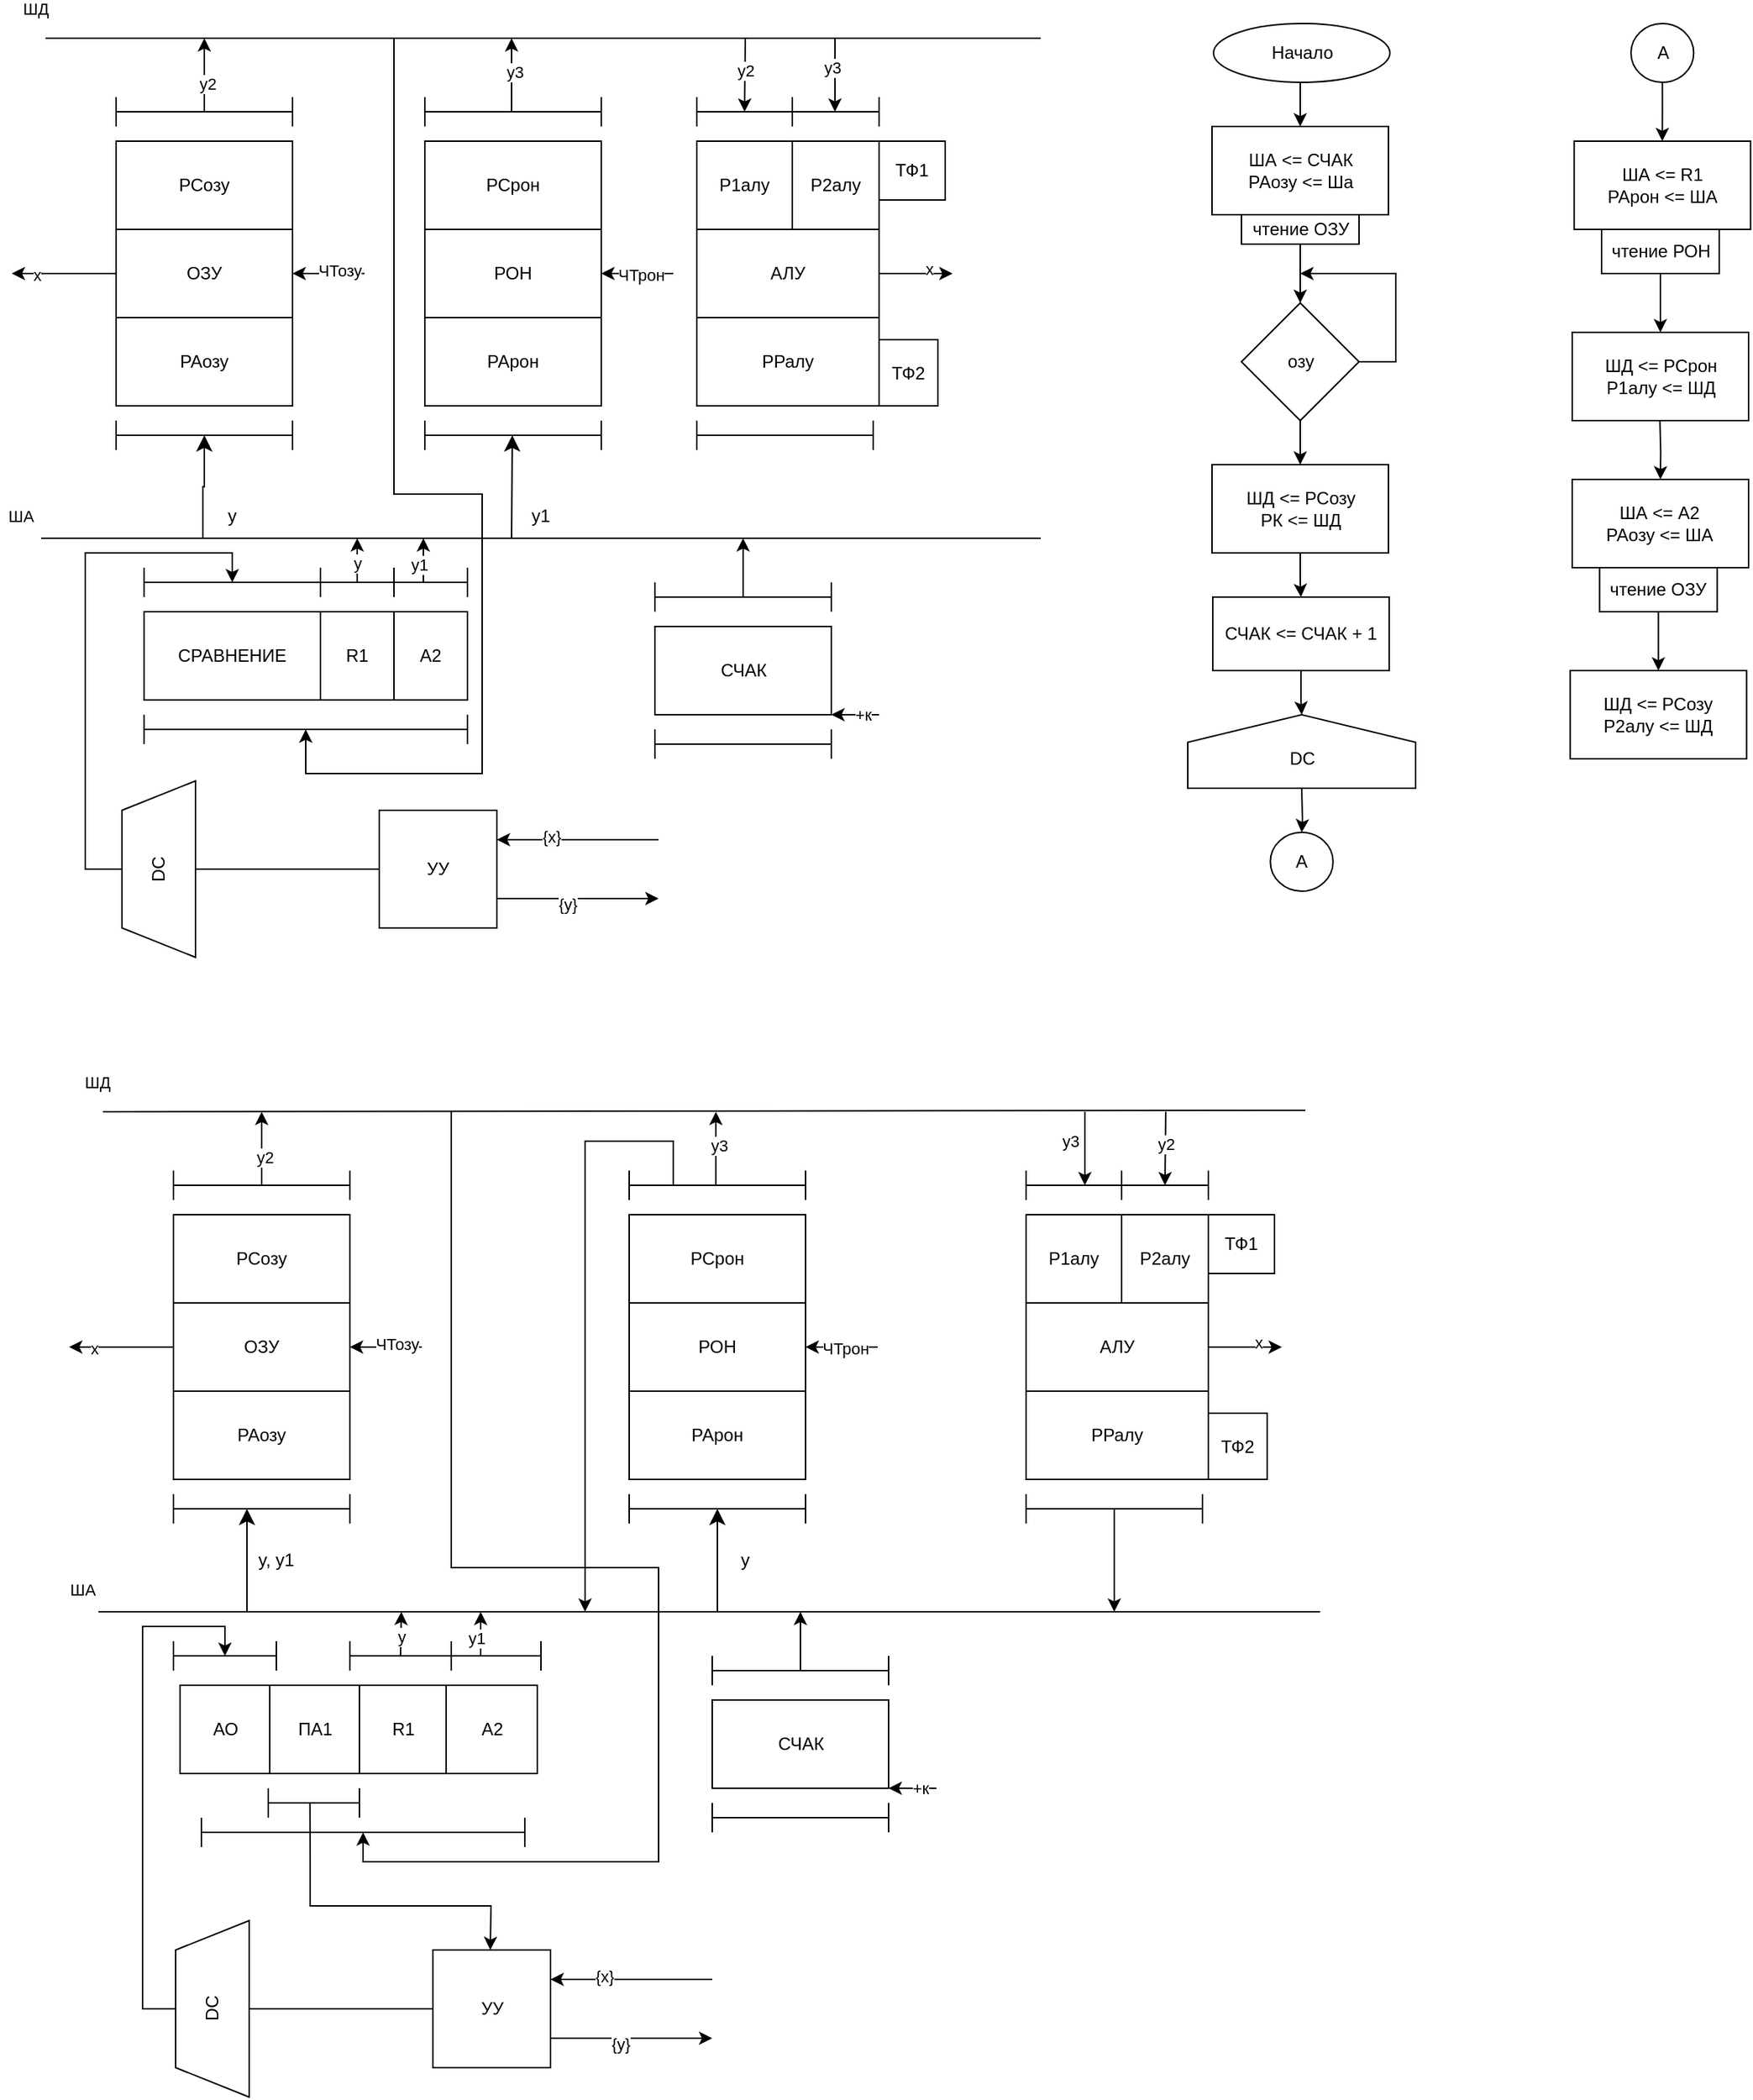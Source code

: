 <mxfile version="28.2.0">
  <diagram name="Page-1" id="4vjaePxt8hJmB_1m73Hc">
    <mxGraphModel dx="2900" dy="1972" grid="1" gridSize="10" guides="1" tooltips="1" connect="1" arrows="1" fold="1" page="1" pageScale="1" pageWidth="850" pageHeight="1100" math="0" shadow="0">
      <root>
        <mxCell id="0" />
        <mxCell id="1" parent="0" />
        <mxCell id="87p6amoQ7XiuBhZTHv8e-1" value="СРАВНЕНИЕ" style="rounded=0;whiteSpace=wrap;html=1;" parent="1" vertex="1">
          <mxGeometry x="50" y="270" width="120" height="60" as="geometry" />
        </mxCell>
        <mxCell id="87p6amoQ7XiuBhZTHv8e-2" value="R1" style="rounded=0;whiteSpace=wrap;html=1;" parent="1" vertex="1">
          <mxGeometry x="170" y="270" width="50" height="60" as="geometry" />
        </mxCell>
        <mxCell id="87p6amoQ7XiuBhZTHv8e-3" value="А2" style="rounded=0;whiteSpace=wrap;html=1;" parent="1" vertex="1">
          <mxGeometry x="220" y="270" width="50" height="60" as="geometry" />
        </mxCell>
        <mxCell id="87p6amoQ7XiuBhZTHv8e-5" value="DC" style="shape=trapezoid;perimeter=trapezoidPerimeter;whiteSpace=wrap;html=1;fixedSize=1;rotation=-90;" parent="1" vertex="1">
          <mxGeometry y="420" width="120" height="50" as="geometry" />
        </mxCell>
        <mxCell id="87p6amoQ7XiuBhZTHv8e-6" value="УУ" style="whiteSpace=wrap;html=1;aspect=fixed;" parent="1" vertex="1">
          <mxGeometry x="210" y="405" width="80" height="80" as="geometry" />
        </mxCell>
        <mxCell id="87p6amoQ7XiuBhZTHv8e-7" value="РСозу" style="rounded=0;whiteSpace=wrap;html=1;" parent="1" vertex="1">
          <mxGeometry x="31" y="-50" width="120" height="60" as="geometry" />
        </mxCell>
        <mxCell id="87p6amoQ7XiuBhZTHv8e-8" value="ОЗУ" style="rounded=0;whiteSpace=wrap;html=1;" parent="1" vertex="1">
          <mxGeometry x="31" y="10" width="120" height="60" as="geometry" />
        </mxCell>
        <mxCell id="87p6amoQ7XiuBhZTHv8e-9" value="РАозу" style="rounded=0;whiteSpace=wrap;html=1;" parent="1" vertex="1">
          <mxGeometry x="31" y="70" width="120" height="60" as="geometry" />
        </mxCell>
        <mxCell id="87p6amoQ7XiuBhZTHv8e-10" value="РСрон" style="rounded=0;whiteSpace=wrap;html=1;" parent="1" vertex="1">
          <mxGeometry x="241" y="-50" width="120" height="60" as="geometry" />
        </mxCell>
        <mxCell id="87p6amoQ7XiuBhZTHv8e-11" value="РОН" style="rounded=0;whiteSpace=wrap;html=1;" parent="1" vertex="1">
          <mxGeometry x="241" y="10" width="120" height="60" as="geometry" />
        </mxCell>
        <mxCell id="87p6amoQ7XiuBhZTHv8e-12" value="РАрон" style="rounded=0;whiteSpace=wrap;html=1;" parent="1" vertex="1">
          <mxGeometry x="241" y="70" width="120" height="60" as="geometry" />
        </mxCell>
        <mxCell id="87p6amoQ7XiuBhZTHv8e-13" value="Р1алу" style="rounded=0;whiteSpace=wrap;html=1;" parent="1" vertex="1">
          <mxGeometry x="426" y="-50" width="65" height="60" as="geometry" />
        </mxCell>
        <mxCell id="87p6amoQ7XiuBhZTHv8e-14" value="АЛУ" style="rounded=0;whiteSpace=wrap;html=1;" parent="1" vertex="1">
          <mxGeometry x="426" y="10" width="124" height="60" as="geometry" />
        </mxCell>
        <mxCell id="87p6amoQ7XiuBhZTHv8e-15" value="РРалу" style="rounded=0;whiteSpace=wrap;html=1;" parent="1" vertex="1">
          <mxGeometry x="426" y="70" width="124" height="60" as="geometry" />
        </mxCell>
        <mxCell id="87p6amoQ7XiuBhZTHv8e-16" value="" style="endArrow=none;html=1;rounded=0;" parent="1" edge="1">
          <mxGeometry width="50" height="50" relative="1" as="geometry">
            <mxPoint x="-20" y="220" as="sourcePoint" />
            <mxPoint x="660" y="220" as="targetPoint" />
          </mxGeometry>
        </mxCell>
        <mxCell id="VAsp2LrHcUiWLGwf6JHy-3" value="ША" style="edgeLabel;html=1;align=center;verticalAlign=middle;resizable=0;points=[];" parent="87p6amoQ7XiuBhZTHv8e-16" vertex="1" connectable="0">
          <mxGeometry x="-0.96" relative="1" as="geometry">
            <mxPoint x="-28" y="-15" as="offset" />
          </mxGeometry>
        </mxCell>
        <mxCell id="87p6amoQ7XiuBhZTHv8e-17" value="" style="endArrow=none;html=1;rounded=0;" parent="1" edge="1">
          <mxGeometry width="50" height="50" relative="1" as="geometry">
            <mxPoint x="-17" y="-120" as="sourcePoint" />
            <mxPoint x="660" y="-120" as="targetPoint" />
          </mxGeometry>
        </mxCell>
        <mxCell id="VAsp2LrHcUiWLGwf6JHy-2" value="ШД" style="edgeLabel;html=1;align=center;verticalAlign=middle;resizable=0;points=[];" parent="87p6amoQ7XiuBhZTHv8e-17" vertex="1" connectable="0">
          <mxGeometry x="-0.964" y="3" relative="1" as="geometry">
            <mxPoint x="-19" y="-17" as="offset" />
          </mxGeometry>
        </mxCell>
        <mxCell id="87p6amoQ7XiuBhZTHv8e-18" value="Р2алу" style="rounded=0;whiteSpace=wrap;html=1;" parent="1" vertex="1">
          <mxGeometry x="491" y="-50" width="59" height="60" as="geometry" />
        </mxCell>
        <mxCell id="87p6amoQ7XiuBhZTHv8e-19" value="СЧАК" style="rounded=0;whiteSpace=wrap;html=1;" parent="1" vertex="1">
          <mxGeometry x="397.5" y="280" width="120" height="60" as="geometry" />
        </mxCell>
        <mxCell id="87p6amoQ7XiuBhZTHv8e-20" value="ТФ1" style="rounded=0;whiteSpace=wrap;html=1;" parent="1" vertex="1">
          <mxGeometry x="550" y="-50" width="45" height="40" as="geometry" />
        </mxCell>
        <mxCell id="87p6amoQ7XiuBhZTHv8e-21" value="ТФ2" style="rounded=0;whiteSpace=wrap;html=1;direction=south;" parent="1" vertex="1">
          <mxGeometry x="550" y="85" width="40" height="45" as="geometry" />
        </mxCell>
        <mxCell id="87p6amoQ7XiuBhZTHv8e-24" value="" style="shape=crossbar;whiteSpace=wrap;html=1;rounded=1;" parent="1" vertex="1">
          <mxGeometry x="31" y="140" width="120" height="20" as="geometry" />
        </mxCell>
        <mxCell id="87p6amoQ7XiuBhZTHv8e-25" value="" style="shape=crossbar;whiteSpace=wrap;html=1;rounded=1;" parent="1" vertex="1">
          <mxGeometry x="241" y="140" width="120" height="20" as="geometry" />
        </mxCell>
        <mxCell id="87p6amoQ7XiuBhZTHv8e-27" value="" style="shape=crossbar;whiteSpace=wrap;html=1;rounded=1;" parent="1" vertex="1">
          <mxGeometry x="426" y="140" width="120" height="20" as="geometry" />
        </mxCell>
        <mxCell id="87p6amoQ7XiuBhZTHv8e-28" value="" style="shape=crossbar;whiteSpace=wrap;html=1;rounded=1;" parent="1" vertex="1">
          <mxGeometry x="397.5" y="350" width="120" height="20" as="geometry" />
        </mxCell>
        <mxCell id="87p6amoQ7XiuBhZTHv8e-29" value="" style="shape=crossbar;whiteSpace=wrap;html=1;rounded=1;" parent="1" vertex="1">
          <mxGeometry x="50" y="340" width="220" height="20" as="geometry" />
        </mxCell>
        <mxCell id="hYeJq-xYVNIXQvJbZImF-2" value="" style="edgeStyle=elbowEdgeStyle;elbow=vertical;endArrow=classic;html=1;curved=0;rounded=0;endSize=8;startSize=8;entryX=0.5;entryY=0.5;entryDx=0;entryDy=0;entryPerimeter=0;" parent="1" target="87p6amoQ7XiuBhZTHv8e-24" edge="1">
          <mxGeometry width="50" height="50" relative="1" as="geometry">
            <mxPoint x="90" y="220" as="sourcePoint" />
            <mxPoint x="90" y="190" as="targetPoint" />
          </mxGeometry>
        </mxCell>
        <mxCell id="hYeJq-xYVNIXQvJbZImF-4" value="" style="edgeStyle=elbowEdgeStyle;elbow=horizontal;endArrow=classic;html=1;curved=0;rounded=0;endSize=8;startSize=8;entryX=0.5;entryY=0.5;entryDx=0;entryDy=0;entryPerimeter=0;" parent="1" target="87p6amoQ7XiuBhZTHv8e-25" edge="1">
          <mxGeometry width="50" height="50" relative="1" as="geometry">
            <mxPoint x="300" y="220" as="sourcePoint" />
            <mxPoint x="330" y="180" as="targetPoint" />
          </mxGeometry>
        </mxCell>
        <mxCell id="hYeJq-xYVNIXQvJbZImF-6" value="" style="shape=crossbar;whiteSpace=wrap;html=1;rounded=1;" parent="1" vertex="1">
          <mxGeometry x="50" y="240" width="120" height="20" as="geometry" />
        </mxCell>
        <mxCell id="hYeJq-xYVNIXQvJbZImF-7" value="" style="shape=crossbar;whiteSpace=wrap;html=1;rounded=1;" parent="1" vertex="1">
          <mxGeometry x="170" y="240" width="50" height="20" as="geometry" />
        </mxCell>
        <mxCell id="hYeJq-xYVNIXQvJbZImF-12" value="" style="shape=crossbar;whiteSpace=wrap;html=1;rounded=1;" parent="1" vertex="1">
          <mxGeometry x="220" y="240" width="50" height="20" as="geometry" />
        </mxCell>
        <mxCell id="VAsp2LrHcUiWLGwf6JHy-7" style="edgeStyle=orthogonalEdgeStyle;rounded=0;orthogonalLoop=1;jettySize=auto;html=1;exitX=0.5;exitY=0.5;exitDx=0;exitDy=0;exitPerimeter=0;" parent="1" source="hYeJq-xYVNIXQvJbZImF-13" edge="1">
          <mxGeometry relative="1" as="geometry">
            <mxPoint x="457.5" y="220" as="targetPoint" />
          </mxGeometry>
        </mxCell>
        <mxCell id="hYeJq-xYVNIXQvJbZImF-13" value="" style="shape=crossbar;whiteSpace=wrap;html=1;rounded=1;" parent="1" vertex="1">
          <mxGeometry x="397.5" y="250" width="120" height="20" as="geometry" />
        </mxCell>
        <mxCell id="hYeJq-xYVNIXQvJbZImF-14" value="" style="shape=crossbar;whiteSpace=wrap;html=1;rounded=1;" parent="1" vertex="1">
          <mxGeometry x="31" y="-80" width="120" height="20" as="geometry" />
        </mxCell>
        <mxCell id="hYeJq-xYVNIXQvJbZImF-15" value="" style="shape=crossbar;whiteSpace=wrap;html=1;rounded=1;" parent="1" vertex="1">
          <mxGeometry x="241" y="-80" width="120" height="20" as="geometry" />
        </mxCell>
        <mxCell id="hYeJq-xYVNIXQvJbZImF-16" value="" style="shape=crossbar;whiteSpace=wrap;html=1;rounded=1;" parent="1" vertex="1">
          <mxGeometry x="426" y="-80" width="65" height="20" as="geometry" />
        </mxCell>
        <mxCell id="hYeJq-xYVNIXQvJbZImF-17" value="" style="shape=crossbar;whiteSpace=wrap;html=1;rounded=1;" parent="1" vertex="1">
          <mxGeometry x="491" y="-80" width="59" height="20" as="geometry" />
        </mxCell>
        <mxCell id="VAsp2LrHcUiWLGwf6JHy-5" style="edgeStyle=orthogonalEdgeStyle;rounded=0;orthogonalLoop=1;jettySize=auto;html=1;entryX=0.5;entryY=0.5;entryDx=0;entryDy=0;entryPerimeter=0;exitX=0.5;exitY=0;exitDx=0;exitDy=0;" parent="1" source="87p6amoQ7XiuBhZTHv8e-5" target="hYeJq-xYVNIXQvJbZImF-6" edge="1">
          <mxGeometry relative="1" as="geometry">
            <Array as="points">
              <mxPoint x="10" y="445" />
              <mxPoint x="10" y="230" />
              <mxPoint x="110" y="230" />
            </Array>
          </mxGeometry>
        </mxCell>
        <mxCell id="VAsp2LrHcUiWLGwf6JHy-8" value="" style="endArrow=classic;html=1;rounded=0;entryX=1;entryY=1;entryDx=0;entryDy=0;" parent="1" target="87p6amoQ7XiuBhZTHv8e-19" edge="1">
          <mxGeometry width="50" height="50" relative="1" as="geometry">
            <mxPoint x="550" y="340" as="sourcePoint" />
            <mxPoint x="590" y="320" as="targetPoint" />
          </mxGeometry>
        </mxCell>
        <mxCell id="VAsp2LrHcUiWLGwf6JHy-29" value="+к" style="edgeLabel;html=1;align=center;verticalAlign=middle;resizable=0;points=[];" parent="VAsp2LrHcUiWLGwf6JHy-8" vertex="1" connectable="0">
          <mxGeometry x="-0.235" relative="1" as="geometry">
            <mxPoint x="1" as="offset" />
          </mxGeometry>
        </mxCell>
        <mxCell id="VAsp2LrHcUiWLGwf6JHy-9" value="" style="endArrow=classic;html=1;rounded=0;" parent="1" edge="1">
          <mxGeometry width="50" height="50" relative="1" as="geometry">
            <mxPoint x="240" y="250" as="sourcePoint" />
            <mxPoint x="240" y="220" as="targetPoint" />
          </mxGeometry>
        </mxCell>
        <mxCell id="VAsp2LrHcUiWLGwf6JHy-15" value="y1" style="edgeLabel;html=1;align=center;verticalAlign=middle;resizable=0;points=[];" parent="VAsp2LrHcUiWLGwf6JHy-9" vertex="1" connectable="0">
          <mxGeometry x="-0.181" y="3" relative="1" as="geometry">
            <mxPoint as="offset" />
          </mxGeometry>
        </mxCell>
        <mxCell id="VAsp2LrHcUiWLGwf6JHy-10" value="" style="endArrow=classic;html=1;rounded=0;exitX=0.5;exitY=0.5;exitDx=0;exitDy=0;exitPerimeter=0;" parent="1" source="hYeJq-xYVNIXQvJbZImF-7" edge="1">
          <mxGeometry width="50" height="50" relative="1" as="geometry">
            <mxPoint x="320" y="330" as="sourcePoint" />
            <mxPoint x="195" y="220" as="targetPoint" />
          </mxGeometry>
        </mxCell>
        <mxCell id="VAsp2LrHcUiWLGwf6JHy-14" value="y" style="edgeLabel;html=1;align=center;verticalAlign=middle;resizable=0;points=[];" parent="VAsp2LrHcUiWLGwf6JHy-10" vertex="1" connectable="0">
          <mxGeometry x="-0.114" relative="1" as="geometry">
            <mxPoint as="offset" />
          </mxGeometry>
        </mxCell>
        <mxCell id="VAsp2LrHcUiWLGwf6JHy-11" value="" style="endArrow=classic;html=1;rounded=0;entryX=1;entryY=0.25;entryDx=0;entryDy=0;" parent="1" target="87p6amoQ7XiuBhZTHv8e-6" edge="1">
          <mxGeometry width="50" height="50" relative="1" as="geometry">
            <mxPoint x="400" y="425" as="sourcePoint" />
            <mxPoint x="370" y="430" as="targetPoint" />
          </mxGeometry>
        </mxCell>
        <mxCell id="VAsp2LrHcUiWLGwf6JHy-22" value="{x}" style="edgeLabel;html=1;align=center;verticalAlign=middle;resizable=0;points=[];" parent="VAsp2LrHcUiWLGwf6JHy-11" vertex="1" connectable="0">
          <mxGeometry x="0.34" y="-2" relative="1" as="geometry">
            <mxPoint as="offset" />
          </mxGeometry>
        </mxCell>
        <mxCell id="VAsp2LrHcUiWLGwf6JHy-12" value="" style="endArrow=classic;html=1;rounded=0;exitX=1;exitY=0.75;exitDx=0;exitDy=0;" parent="1" source="87p6amoQ7XiuBhZTHv8e-6" edge="1">
          <mxGeometry width="50" height="50" relative="1" as="geometry">
            <mxPoint x="320" y="485" as="sourcePoint" />
            <mxPoint x="400" y="465" as="targetPoint" />
          </mxGeometry>
        </mxCell>
        <mxCell id="VAsp2LrHcUiWLGwf6JHy-23" value="{y}" style="edgeLabel;html=1;align=center;verticalAlign=middle;resizable=0;points=[];" parent="VAsp2LrHcUiWLGwf6JHy-12" vertex="1" connectable="0">
          <mxGeometry x="-0.14" y="-4" relative="1" as="geometry">
            <mxPoint as="offset" />
          </mxGeometry>
        </mxCell>
        <mxCell id="VAsp2LrHcUiWLGwf6JHy-13" value="" style="endArrow=none;html=1;rounded=0;exitX=0.5;exitY=1;exitDx=0;exitDy=0;entryX=0;entryY=0.5;entryDx=0;entryDy=0;" parent="1" source="87p6amoQ7XiuBhZTHv8e-5" target="87p6amoQ7XiuBhZTHv8e-6" edge="1">
          <mxGeometry width="50" height="50" relative="1" as="geometry">
            <mxPoint x="230" y="260" as="sourcePoint" />
            <mxPoint x="280" y="210" as="targetPoint" />
          </mxGeometry>
        </mxCell>
        <mxCell id="VAsp2LrHcUiWLGwf6JHy-18" value="y1" style="text;html=1;align=center;verticalAlign=middle;whiteSpace=wrap;rounded=0;" parent="1" vertex="1">
          <mxGeometry x="290" y="190" width="60" height="30" as="geometry" />
        </mxCell>
        <mxCell id="VAsp2LrHcUiWLGwf6JHy-19" value="y" style="text;html=1;align=center;verticalAlign=middle;whiteSpace=wrap;rounded=0;" parent="1" vertex="1">
          <mxGeometry x="80" y="190" width="60" height="30" as="geometry" />
        </mxCell>
        <mxCell id="VAsp2LrHcUiWLGwf6JHy-24" value="" style="endArrow=classic;html=1;rounded=0;entryX=0.5;entryY=0.5;entryDx=0;entryDy=0;entryPerimeter=0;" parent="1" target="87p6amoQ7XiuBhZTHv8e-29" edge="1">
          <mxGeometry width="50" height="50" relative="1" as="geometry">
            <mxPoint x="220" y="-120" as="sourcePoint" />
            <mxPoint x="270" y="-150" as="targetPoint" />
            <Array as="points">
              <mxPoint x="220" y="190" />
              <mxPoint x="280" y="190" />
              <mxPoint x="280" y="380" />
              <mxPoint x="160" y="380" />
            </Array>
          </mxGeometry>
        </mxCell>
        <mxCell id="VAsp2LrHcUiWLGwf6JHy-25" value="" style="endArrow=classic;html=1;rounded=0;entryX=1;entryY=0.5;entryDx=0;entryDy=0;" parent="1" target="87p6amoQ7XiuBhZTHv8e-8" edge="1">
          <mxGeometry width="50" height="50" relative="1" as="geometry">
            <mxPoint x="200" y="40" as="sourcePoint" />
            <mxPoint x="230" y="40" as="targetPoint" />
          </mxGeometry>
        </mxCell>
        <mxCell id="VAsp2LrHcUiWLGwf6JHy-26" value="ЧТозу" style="edgeLabel;html=1;align=center;verticalAlign=middle;resizable=0;points=[];" parent="VAsp2LrHcUiWLGwf6JHy-25" vertex="1" connectable="0">
          <mxGeometry x="-0.29" y="-2" relative="1" as="geometry">
            <mxPoint as="offset" />
          </mxGeometry>
        </mxCell>
        <mxCell id="VAsp2LrHcUiWLGwf6JHy-27" value="" style="endArrow=classic;html=1;rounded=0;entryX=1;entryY=0.5;entryDx=0;entryDy=0;" parent="1" edge="1">
          <mxGeometry width="50" height="50" relative="1" as="geometry">
            <mxPoint x="410" y="40" as="sourcePoint" />
            <mxPoint x="361" y="40" as="targetPoint" />
          </mxGeometry>
        </mxCell>
        <mxCell id="VAsp2LrHcUiWLGwf6JHy-28" value="ЧТрон" style="edgeLabel;html=1;align=center;verticalAlign=middle;resizable=0;points=[];" parent="VAsp2LrHcUiWLGwf6JHy-27" vertex="1" connectable="0">
          <mxGeometry x="-0.074" y="1" relative="1" as="geometry">
            <mxPoint as="offset" />
          </mxGeometry>
        </mxCell>
        <mxCell id="VAsp2LrHcUiWLGwf6JHy-30" value="" style="endArrow=classic;html=1;rounded=0;exitX=0.5;exitY=0.5;exitDx=0;exitDy=0;exitPerimeter=0;" parent="1" source="hYeJq-xYVNIXQvJbZImF-14" edge="1">
          <mxGeometry width="50" height="50" relative="1" as="geometry">
            <mxPoint x="220" y="40" as="sourcePoint" />
            <mxPoint x="91" y="-120" as="targetPoint" />
          </mxGeometry>
        </mxCell>
        <mxCell id="VAsp2LrHcUiWLGwf6JHy-31" value="y2" style="edgeLabel;html=1;align=center;verticalAlign=middle;resizable=0;points=[];" parent="VAsp2LrHcUiWLGwf6JHy-30" vertex="1" connectable="0">
          <mxGeometry x="-0.237" y="-2" relative="1" as="geometry">
            <mxPoint as="offset" />
          </mxGeometry>
        </mxCell>
        <mxCell id="VAsp2LrHcUiWLGwf6JHy-32" value="" style="endArrow=classic;html=1;rounded=0;" parent="1" edge="1">
          <mxGeometry width="50" height="50" relative="1" as="geometry">
            <mxPoint x="300" y="-70" as="sourcePoint" />
            <mxPoint x="300" y="-120" as="targetPoint" />
          </mxGeometry>
        </mxCell>
        <mxCell id="VAsp2LrHcUiWLGwf6JHy-33" value="y3" style="edgeLabel;html=1;align=center;verticalAlign=middle;resizable=0;points=[];" parent="VAsp2LrHcUiWLGwf6JHy-32" vertex="1" connectable="0">
          <mxGeometry x="0.077" y="-2" relative="1" as="geometry">
            <mxPoint as="offset" />
          </mxGeometry>
        </mxCell>
        <mxCell id="VAsp2LrHcUiWLGwf6JHy-34" value="" style="endArrow=classic;html=1;rounded=0;entryX=0.5;entryY=0.5;entryDx=0;entryDy=0;entryPerimeter=0;" parent="1" target="hYeJq-xYVNIXQvJbZImF-16" edge="1">
          <mxGeometry width="50" height="50" relative="1" as="geometry">
            <mxPoint x="459" y="-120" as="sourcePoint" />
            <mxPoint x="440" y="-10" as="targetPoint" />
          </mxGeometry>
        </mxCell>
        <mxCell id="VAsp2LrHcUiWLGwf6JHy-36" value="y2" style="edgeLabel;html=1;align=center;verticalAlign=middle;resizable=0;points=[];" parent="VAsp2LrHcUiWLGwf6JHy-34" vertex="1" connectable="0">
          <mxGeometry x="-0.177" relative="1" as="geometry">
            <mxPoint y="1" as="offset" />
          </mxGeometry>
        </mxCell>
        <mxCell id="VAsp2LrHcUiWLGwf6JHy-37" value="" style="endArrow=classic;html=1;rounded=0;" parent="1" edge="1">
          <mxGeometry width="50" height="50" relative="1" as="geometry">
            <mxPoint x="520" y="-120" as="sourcePoint" />
            <mxPoint x="520" y="-70" as="targetPoint" />
          </mxGeometry>
        </mxCell>
        <mxCell id="VAsp2LrHcUiWLGwf6JHy-38" value="y3" style="edgeLabel;html=1;align=center;verticalAlign=middle;resizable=0;points=[];" parent="VAsp2LrHcUiWLGwf6JHy-37" vertex="1" connectable="0">
          <mxGeometry x="-0.554" y="-3" relative="1" as="geometry">
            <mxPoint x="1" y="9" as="offset" />
          </mxGeometry>
        </mxCell>
        <mxCell id="VAsp2LrHcUiWLGwf6JHy-39" value="" style="endArrow=classic;html=1;rounded=0;exitX=0;exitY=0.5;exitDx=0;exitDy=0;" parent="1" source="87p6amoQ7XiuBhZTHv8e-8" edge="1">
          <mxGeometry width="50" height="50" relative="1" as="geometry">
            <mxPoint x="-80" y="60" as="sourcePoint" />
            <mxPoint x="-40" y="40" as="targetPoint" />
          </mxGeometry>
        </mxCell>
        <mxCell id="VAsp2LrHcUiWLGwf6JHy-40" value="x" style="edgeLabel;html=1;align=center;verticalAlign=middle;resizable=0;points=[];" parent="VAsp2LrHcUiWLGwf6JHy-39" vertex="1" connectable="0">
          <mxGeometry x="0.533" y="1" relative="1" as="geometry">
            <mxPoint as="offset" />
          </mxGeometry>
        </mxCell>
        <mxCell id="VAsp2LrHcUiWLGwf6JHy-46" value="ША &amp;lt;= СЧАК&lt;div&gt;РАозу &amp;lt;= Ша&lt;/div&gt;" style="rounded=0;whiteSpace=wrap;html=1;" parent="1" vertex="1">
          <mxGeometry x="776.5" y="-60" width="120" height="60" as="geometry" />
        </mxCell>
        <mxCell id="VAsp2LrHcUiWLGwf6JHy-55" style="edgeStyle=orthogonalEdgeStyle;rounded=0;orthogonalLoop=1;jettySize=auto;html=1;entryX=0.5;entryY=0;entryDx=0;entryDy=0;" parent="1" source="VAsp2LrHcUiWLGwf6JHy-47" target="VAsp2LrHcUiWLGwf6JHy-54" edge="1">
          <mxGeometry relative="1" as="geometry" />
        </mxCell>
        <mxCell id="VAsp2LrHcUiWLGwf6JHy-47" value="чтение ОЗУ" style="rounded=0;whiteSpace=wrap;html=1;" parent="1" vertex="1">
          <mxGeometry x="796.5" width="80" height="20" as="geometry" />
        </mxCell>
        <mxCell id="VAsp2LrHcUiWLGwf6JHy-50" value="" style="endArrow=classic;html=1;rounded=0;" parent="1" edge="1">
          <mxGeometry width="50" height="50" relative="1" as="geometry">
            <mxPoint x="550" y="40" as="sourcePoint" />
            <mxPoint x="600" y="40" as="targetPoint" />
          </mxGeometry>
        </mxCell>
        <mxCell id="VAsp2LrHcUiWLGwf6JHy-51" value="x" style="edgeLabel;html=1;align=center;verticalAlign=middle;resizable=0;points=[];" parent="VAsp2LrHcUiWLGwf6JHy-50" vertex="1" connectable="0">
          <mxGeometry x="0.34" y="3" relative="1" as="geometry">
            <mxPoint as="offset" />
          </mxGeometry>
        </mxCell>
        <mxCell id="VAsp2LrHcUiWLGwf6JHy-53" style="edgeStyle=orthogonalEdgeStyle;rounded=0;orthogonalLoop=1;jettySize=auto;html=1;entryX=0.5;entryY=0;entryDx=0;entryDy=0;" parent="1" target="VAsp2LrHcUiWLGwf6JHy-46" edge="1">
          <mxGeometry relative="1" as="geometry">
            <mxPoint x="836.5" y="-90" as="sourcePoint" />
          </mxGeometry>
        </mxCell>
        <mxCell id="VAsp2LrHcUiWLGwf6JHy-137" value="" style="edgeStyle=orthogonalEdgeStyle;rounded=0;orthogonalLoop=1;jettySize=auto;html=1;" parent="1" source="VAsp2LrHcUiWLGwf6JHy-54" target="VAsp2LrHcUiWLGwf6JHy-136" edge="1">
          <mxGeometry relative="1" as="geometry" />
        </mxCell>
        <mxCell id="VAsp2LrHcUiWLGwf6JHy-54" value="озу" style="rhombus;whiteSpace=wrap;html=1;" parent="1" vertex="1">
          <mxGeometry x="796.5" y="60" width="80" height="80" as="geometry" />
        </mxCell>
        <mxCell id="VAsp2LrHcUiWLGwf6JHy-57" value="ПА1" style="rounded=0;whiteSpace=wrap;html=1;" parent="1" vertex="1">
          <mxGeometry x="135.5" y="1000" width="61" height="60" as="geometry" />
        </mxCell>
        <mxCell id="VAsp2LrHcUiWLGwf6JHy-58" value="R1" style="rounded=0;whiteSpace=wrap;html=1;" parent="1" vertex="1">
          <mxGeometry x="196.5" y="1000" width="59" height="60" as="geometry" />
        </mxCell>
        <mxCell id="VAsp2LrHcUiWLGwf6JHy-59" value="А2" style="rounded=0;whiteSpace=wrap;html=1;" parent="1" vertex="1">
          <mxGeometry x="255.5" y="1000" width="62" height="60" as="geometry" />
        </mxCell>
        <mxCell id="VAsp2LrHcUiWLGwf6JHy-60" value="DC" style="shape=trapezoid;perimeter=trapezoidPerimeter;whiteSpace=wrap;html=1;fixedSize=1;rotation=-90;" parent="1" vertex="1">
          <mxGeometry x="36.5" y="1195" width="120" height="50" as="geometry" />
        </mxCell>
        <mxCell id="VAsp2LrHcUiWLGwf6JHy-61" value="УУ" style="whiteSpace=wrap;html=1;aspect=fixed;" parent="1" vertex="1">
          <mxGeometry x="246.5" y="1180" width="80" height="80" as="geometry" />
        </mxCell>
        <mxCell id="VAsp2LrHcUiWLGwf6JHy-62" value="РСозу" style="rounded=0;whiteSpace=wrap;html=1;" parent="1" vertex="1">
          <mxGeometry x="70" y="680" width="120" height="60" as="geometry" />
        </mxCell>
        <mxCell id="VAsp2LrHcUiWLGwf6JHy-63" value="ОЗУ" style="rounded=0;whiteSpace=wrap;html=1;" parent="1" vertex="1">
          <mxGeometry x="70" y="740" width="120" height="60" as="geometry" />
        </mxCell>
        <mxCell id="VAsp2LrHcUiWLGwf6JHy-64" value="РАозу" style="rounded=0;whiteSpace=wrap;html=1;" parent="1" vertex="1">
          <mxGeometry x="70" y="800" width="120" height="60" as="geometry" />
        </mxCell>
        <mxCell id="VAsp2LrHcUiWLGwf6JHy-65" value="РСрон" style="rounded=0;whiteSpace=wrap;html=1;" parent="1" vertex="1">
          <mxGeometry x="380" y="680" width="120" height="60" as="geometry" />
        </mxCell>
        <mxCell id="VAsp2LrHcUiWLGwf6JHy-66" value="РОН" style="rounded=0;whiteSpace=wrap;html=1;" parent="1" vertex="1">
          <mxGeometry x="380" y="740" width="120" height="60" as="geometry" />
        </mxCell>
        <mxCell id="VAsp2LrHcUiWLGwf6JHy-67" value="РАрон" style="rounded=0;whiteSpace=wrap;html=1;" parent="1" vertex="1">
          <mxGeometry x="380" y="800" width="120" height="60" as="geometry" />
        </mxCell>
        <mxCell id="VAsp2LrHcUiWLGwf6JHy-68" value="Р1алу" style="rounded=0;whiteSpace=wrap;html=1;" parent="1" vertex="1">
          <mxGeometry x="650" y="680" width="65" height="60" as="geometry" />
        </mxCell>
        <mxCell id="VAsp2LrHcUiWLGwf6JHy-69" value="АЛУ" style="rounded=0;whiteSpace=wrap;html=1;" parent="1" vertex="1">
          <mxGeometry x="650" y="740" width="124" height="60" as="geometry" />
        </mxCell>
        <mxCell id="VAsp2LrHcUiWLGwf6JHy-70" value="РРалу" style="rounded=0;whiteSpace=wrap;html=1;" parent="1" vertex="1">
          <mxGeometry x="650" y="800" width="124" height="60" as="geometry" />
        </mxCell>
        <mxCell id="VAsp2LrHcUiWLGwf6JHy-71" value="" style="endArrow=none;html=1;rounded=0;" parent="1" edge="1">
          <mxGeometry width="50" height="50" relative="1" as="geometry">
            <mxPoint x="19" y="950" as="sourcePoint" />
            <mxPoint x="850" y="950" as="targetPoint" />
          </mxGeometry>
        </mxCell>
        <mxCell id="VAsp2LrHcUiWLGwf6JHy-72" value="ША" style="edgeLabel;html=1;align=center;verticalAlign=middle;resizable=0;points=[];" parent="VAsp2LrHcUiWLGwf6JHy-71" vertex="1" connectable="0">
          <mxGeometry x="-0.96" relative="1" as="geometry">
            <mxPoint x="-28" y="-15" as="offset" />
          </mxGeometry>
        </mxCell>
        <mxCell id="VAsp2LrHcUiWLGwf6JHy-73" value="" style="endArrow=none;html=1;rounded=0;" parent="1" edge="1">
          <mxGeometry width="50" height="50" relative="1" as="geometry">
            <mxPoint x="22" y="610" as="sourcePoint" />
            <mxPoint x="840" y="609" as="targetPoint" />
          </mxGeometry>
        </mxCell>
        <mxCell id="VAsp2LrHcUiWLGwf6JHy-74" value="ШД" style="edgeLabel;html=1;align=center;verticalAlign=middle;resizable=0;points=[];" parent="VAsp2LrHcUiWLGwf6JHy-73" vertex="1" connectable="0">
          <mxGeometry x="-0.964" y="3" relative="1" as="geometry">
            <mxPoint x="-19" y="-17" as="offset" />
          </mxGeometry>
        </mxCell>
        <mxCell id="VAsp2LrHcUiWLGwf6JHy-75" value="Р2алу" style="rounded=0;whiteSpace=wrap;html=1;" parent="1" vertex="1">
          <mxGeometry x="715" y="680" width="59" height="60" as="geometry" />
        </mxCell>
        <mxCell id="VAsp2LrHcUiWLGwf6JHy-76" value="СЧАК" style="rounded=0;whiteSpace=wrap;html=1;" parent="1" vertex="1">
          <mxGeometry x="436.5" y="1010" width="120" height="60" as="geometry" />
        </mxCell>
        <mxCell id="VAsp2LrHcUiWLGwf6JHy-77" value="ТФ1" style="rounded=0;whiteSpace=wrap;html=1;" parent="1" vertex="1">
          <mxGeometry x="774" y="680" width="45" height="40" as="geometry" />
        </mxCell>
        <mxCell id="VAsp2LrHcUiWLGwf6JHy-78" value="ТФ2" style="rounded=0;whiteSpace=wrap;html=1;direction=south;" parent="1" vertex="1">
          <mxGeometry x="774" y="815" width="40" height="45" as="geometry" />
        </mxCell>
        <mxCell id="VAsp2LrHcUiWLGwf6JHy-79" value="" style="shape=crossbar;whiteSpace=wrap;html=1;rounded=1;" parent="1" vertex="1">
          <mxGeometry x="70" y="870" width="120" height="20" as="geometry" />
        </mxCell>
        <mxCell id="VAsp2LrHcUiWLGwf6JHy-80" value="" style="shape=crossbar;whiteSpace=wrap;html=1;rounded=1;" parent="1" vertex="1">
          <mxGeometry x="380" y="870" width="120" height="20" as="geometry" />
        </mxCell>
        <mxCell id="VAsp2LrHcUiWLGwf6JHy-81" value="" style="shape=crossbar;whiteSpace=wrap;html=1;rounded=1;" parent="1" vertex="1">
          <mxGeometry x="650" y="870" width="120" height="20" as="geometry" />
        </mxCell>
        <mxCell id="VAsp2LrHcUiWLGwf6JHy-82" value="" style="shape=crossbar;whiteSpace=wrap;html=1;rounded=1;" parent="1" vertex="1">
          <mxGeometry x="436.5" y="1080" width="120" height="20" as="geometry" />
        </mxCell>
        <mxCell id="VAsp2LrHcUiWLGwf6JHy-83" value="" style="shape=crossbar;whiteSpace=wrap;html=1;rounded=1;" parent="1" vertex="1">
          <mxGeometry x="89" y="1090" width="220" height="20" as="geometry" />
        </mxCell>
        <mxCell id="VAsp2LrHcUiWLGwf6JHy-84" value="" style="edgeStyle=elbowEdgeStyle;elbow=vertical;endArrow=classic;html=1;curved=0;rounded=0;endSize=8;startSize=8;" parent="1" edge="1">
          <mxGeometry width="50" height="50" relative="1" as="geometry">
            <mxPoint x="120" y="950" as="sourcePoint" />
            <mxPoint x="120" y="880" as="targetPoint" />
            <Array as="points">
              <mxPoint x="110" y="915" />
            </Array>
          </mxGeometry>
        </mxCell>
        <mxCell id="VAsp2LrHcUiWLGwf6JHy-85" value="" style="edgeStyle=elbowEdgeStyle;elbow=horizontal;endArrow=classic;html=1;curved=0;rounded=0;endSize=8;startSize=8;entryX=0.5;entryY=0.5;entryDx=0;entryDy=0;entryPerimeter=0;" parent="1" target="VAsp2LrHcUiWLGwf6JHy-80" edge="1">
          <mxGeometry width="50" height="50" relative="1" as="geometry">
            <mxPoint x="440" y="950" as="sourcePoint" />
            <mxPoint x="369" y="910" as="targetPoint" />
          </mxGeometry>
        </mxCell>
        <mxCell id="VAsp2LrHcUiWLGwf6JHy-86" value="" style="shape=crossbar;whiteSpace=wrap;html=1;rounded=1;" parent="1" vertex="1">
          <mxGeometry x="70" y="970" width="70" height="20" as="geometry" />
        </mxCell>
        <mxCell id="VAsp2LrHcUiWLGwf6JHy-87" value="" style="shape=crossbar;whiteSpace=wrap;html=1;rounded=1;" parent="1" vertex="1">
          <mxGeometry x="190" y="970" width="69" height="20" as="geometry" />
        </mxCell>
        <mxCell id="VAsp2LrHcUiWLGwf6JHy-88" value="" style="shape=crossbar;whiteSpace=wrap;html=1;rounded=1;" parent="1" vertex="1">
          <mxGeometry x="259" y="970" width="61" height="20" as="geometry" />
        </mxCell>
        <mxCell id="VAsp2LrHcUiWLGwf6JHy-89" style="edgeStyle=orthogonalEdgeStyle;rounded=0;orthogonalLoop=1;jettySize=auto;html=1;exitX=0.5;exitY=0.5;exitDx=0;exitDy=0;exitPerimeter=0;" parent="1" source="VAsp2LrHcUiWLGwf6JHy-90" edge="1">
          <mxGeometry relative="1" as="geometry">
            <mxPoint x="496.5" y="950" as="targetPoint" />
          </mxGeometry>
        </mxCell>
        <mxCell id="VAsp2LrHcUiWLGwf6JHy-90" value="" style="shape=crossbar;whiteSpace=wrap;html=1;rounded=1;" parent="1" vertex="1">
          <mxGeometry x="436.5" y="980" width="120" height="20" as="geometry" />
        </mxCell>
        <mxCell id="VAsp2LrHcUiWLGwf6JHy-91" value="" style="shape=crossbar;whiteSpace=wrap;html=1;rounded=1;" parent="1" vertex="1">
          <mxGeometry x="70" y="650" width="120" height="20" as="geometry" />
        </mxCell>
        <mxCell id="VAsp2LrHcUiWLGwf6JHy-92" value="" style="shape=crossbar;whiteSpace=wrap;html=1;rounded=1;" parent="1" vertex="1">
          <mxGeometry x="380" y="650" width="120" height="20" as="geometry" />
        </mxCell>
        <mxCell id="VAsp2LrHcUiWLGwf6JHy-93" value="" style="shape=crossbar;whiteSpace=wrap;html=1;rounded=1;" parent="1" vertex="1">
          <mxGeometry x="650" y="650" width="65" height="20" as="geometry" />
        </mxCell>
        <mxCell id="VAsp2LrHcUiWLGwf6JHy-94" value="" style="shape=crossbar;whiteSpace=wrap;html=1;rounded=1;" parent="1" vertex="1">
          <mxGeometry x="715" y="650" width="59" height="20" as="geometry" />
        </mxCell>
        <mxCell id="VAsp2LrHcUiWLGwf6JHy-95" style="edgeStyle=orthogonalEdgeStyle;rounded=0;orthogonalLoop=1;jettySize=auto;html=1;entryX=0.5;entryY=0.5;entryDx=0;entryDy=0;entryPerimeter=0;exitX=0.5;exitY=0;exitDx=0;exitDy=0;" parent="1" source="VAsp2LrHcUiWLGwf6JHy-60" target="VAsp2LrHcUiWLGwf6JHy-86" edge="1">
          <mxGeometry relative="1" as="geometry">
            <Array as="points">
              <mxPoint x="49" y="1220" />
              <mxPoint x="49" y="960" />
              <mxPoint x="105" y="960" />
            </Array>
          </mxGeometry>
        </mxCell>
        <mxCell id="VAsp2LrHcUiWLGwf6JHy-96" value="" style="endArrow=classic;html=1;rounded=0;entryX=1;entryY=1;entryDx=0;entryDy=0;" parent="1" target="VAsp2LrHcUiWLGwf6JHy-76" edge="1">
          <mxGeometry width="50" height="50" relative="1" as="geometry">
            <mxPoint x="589" y="1070" as="sourcePoint" />
            <mxPoint x="629" y="1050" as="targetPoint" />
          </mxGeometry>
        </mxCell>
        <mxCell id="VAsp2LrHcUiWLGwf6JHy-97" value="+к" style="edgeLabel;html=1;align=center;verticalAlign=middle;resizable=0;points=[];" parent="VAsp2LrHcUiWLGwf6JHy-96" vertex="1" connectable="0">
          <mxGeometry x="-0.235" relative="1" as="geometry">
            <mxPoint x="1" as="offset" />
          </mxGeometry>
        </mxCell>
        <mxCell id="VAsp2LrHcUiWLGwf6JHy-98" value="" style="endArrow=classic;html=1;rounded=0;" parent="1" edge="1">
          <mxGeometry width="50" height="50" relative="1" as="geometry">
            <mxPoint x="279" y="980" as="sourcePoint" />
            <mxPoint x="279" y="950" as="targetPoint" />
          </mxGeometry>
        </mxCell>
        <mxCell id="VAsp2LrHcUiWLGwf6JHy-99" value="y1" style="edgeLabel;html=1;align=center;verticalAlign=middle;resizable=0;points=[];" parent="VAsp2LrHcUiWLGwf6JHy-98" vertex="1" connectable="0">
          <mxGeometry x="-0.181" y="3" relative="1" as="geometry">
            <mxPoint as="offset" />
          </mxGeometry>
        </mxCell>
        <mxCell id="VAsp2LrHcUiWLGwf6JHy-100" value="" style="endArrow=classic;html=1;rounded=0;exitX=0.5;exitY=0.5;exitDx=0;exitDy=0;exitPerimeter=0;" parent="1" source="VAsp2LrHcUiWLGwf6JHy-87" edge="1">
          <mxGeometry width="50" height="50" relative="1" as="geometry">
            <mxPoint x="359" y="1060" as="sourcePoint" />
            <mxPoint x="225" y="950" as="targetPoint" />
          </mxGeometry>
        </mxCell>
        <mxCell id="VAsp2LrHcUiWLGwf6JHy-101" value="y" style="edgeLabel;html=1;align=center;verticalAlign=middle;resizable=0;points=[];" parent="VAsp2LrHcUiWLGwf6JHy-100" vertex="1" connectable="0">
          <mxGeometry x="-0.114" relative="1" as="geometry">
            <mxPoint as="offset" />
          </mxGeometry>
        </mxCell>
        <mxCell id="VAsp2LrHcUiWLGwf6JHy-102" value="" style="endArrow=classic;html=1;rounded=0;entryX=1;entryY=0.25;entryDx=0;entryDy=0;" parent="1" target="VAsp2LrHcUiWLGwf6JHy-61" edge="1">
          <mxGeometry width="50" height="50" relative="1" as="geometry">
            <mxPoint x="436.5" y="1200" as="sourcePoint" />
            <mxPoint x="406.5" y="1205" as="targetPoint" />
          </mxGeometry>
        </mxCell>
        <mxCell id="VAsp2LrHcUiWLGwf6JHy-103" value="{x}" style="edgeLabel;html=1;align=center;verticalAlign=middle;resizable=0;points=[];" parent="VAsp2LrHcUiWLGwf6JHy-102" vertex="1" connectable="0">
          <mxGeometry x="0.34" y="-2" relative="1" as="geometry">
            <mxPoint as="offset" />
          </mxGeometry>
        </mxCell>
        <mxCell id="VAsp2LrHcUiWLGwf6JHy-104" value="" style="endArrow=classic;html=1;rounded=0;exitX=1;exitY=0.75;exitDx=0;exitDy=0;" parent="1" source="VAsp2LrHcUiWLGwf6JHy-61" edge="1">
          <mxGeometry width="50" height="50" relative="1" as="geometry">
            <mxPoint x="356.5" y="1260" as="sourcePoint" />
            <mxPoint x="436.5" y="1240" as="targetPoint" />
          </mxGeometry>
        </mxCell>
        <mxCell id="VAsp2LrHcUiWLGwf6JHy-105" value="{y}" style="edgeLabel;html=1;align=center;verticalAlign=middle;resizable=0;points=[];" parent="VAsp2LrHcUiWLGwf6JHy-104" vertex="1" connectable="0">
          <mxGeometry x="-0.14" y="-4" relative="1" as="geometry">
            <mxPoint as="offset" />
          </mxGeometry>
        </mxCell>
        <mxCell id="VAsp2LrHcUiWLGwf6JHy-106" value="" style="endArrow=none;html=1;rounded=0;exitX=0.5;exitY=1;exitDx=0;exitDy=0;entryX=0;entryY=0.5;entryDx=0;entryDy=0;" parent="1" source="VAsp2LrHcUiWLGwf6JHy-60" target="VAsp2LrHcUiWLGwf6JHy-61" edge="1">
          <mxGeometry width="50" height="50" relative="1" as="geometry">
            <mxPoint x="266.5" y="1035" as="sourcePoint" />
            <mxPoint x="316.5" y="985" as="targetPoint" />
          </mxGeometry>
        </mxCell>
        <mxCell id="VAsp2LrHcUiWLGwf6JHy-107" value="y" style="text;html=1;align=center;verticalAlign=middle;whiteSpace=wrap;rounded=0;" parent="1" vertex="1">
          <mxGeometry x="428.5" y="900" width="60" height="30" as="geometry" />
        </mxCell>
        <mxCell id="VAsp2LrHcUiWLGwf6JHy-108" value="y, y1" style="text;html=1;align=center;verticalAlign=middle;whiteSpace=wrap;rounded=0;" parent="1" vertex="1">
          <mxGeometry x="110" y="900" width="60" height="30" as="geometry" />
        </mxCell>
        <mxCell id="VAsp2LrHcUiWLGwf6JHy-109" value="" style="endArrow=classic;html=1;rounded=0;entryX=0.5;entryY=0.5;entryDx=0;entryDy=0;entryPerimeter=0;" parent="1" target="VAsp2LrHcUiWLGwf6JHy-83" edge="1">
          <mxGeometry width="50" height="50" relative="1" as="geometry">
            <mxPoint x="259" y="610" as="sourcePoint" />
            <mxPoint x="309" y="580" as="targetPoint" />
            <Array as="points">
              <mxPoint x="259" y="920" />
              <mxPoint x="400" y="920" />
              <mxPoint x="400" y="990" />
              <mxPoint x="400" y="1120" />
              <mxPoint x="300" y="1120" />
              <mxPoint x="199" y="1120" />
            </Array>
          </mxGeometry>
        </mxCell>
        <mxCell id="VAsp2LrHcUiWLGwf6JHy-110" value="" style="endArrow=classic;html=1;rounded=0;entryX=1;entryY=0.5;entryDx=0;entryDy=0;" parent="1" target="VAsp2LrHcUiWLGwf6JHy-63" edge="1">
          <mxGeometry width="50" height="50" relative="1" as="geometry">
            <mxPoint x="239" y="770" as="sourcePoint" />
            <mxPoint x="269" y="770" as="targetPoint" />
          </mxGeometry>
        </mxCell>
        <mxCell id="VAsp2LrHcUiWLGwf6JHy-111" value="ЧТозу" style="edgeLabel;html=1;align=center;verticalAlign=middle;resizable=0;points=[];" parent="VAsp2LrHcUiWLGwf6JHy-110" vertex="1" connectable="0">
          <mxGeometry x="-0.29" y="-2" relative="1" as="geometry">
            <mxPoint as="offset" />
          </mxGeometry>
        </mxCell>
        <mxCell id="VAsp2LrHcUiWLGwf6JHy-112" value="" style="endArrow=classic;html=1;rounded=0;entryX=1;entryY=0.5;entryDx=0;entryDy=0;" parent="1" edge="1">
          <mxGeometry width="50" height="50" relative="1" as="geometry">
            <mxPoint x="549" y="770" as="sourcePoint" />
            <mxPoint x="500" y="770" as="targetPoint" />
          </mxGeometry>
        </mxCell>
        <mxCell id="VAsp2LrHcUiWLGwf6JHy-113" value="ЧТрон" style="edgeLabel;html=1;align=center;verticalAlign=middle;resizable=0;points=[];" parent="VAsp2LrHcUiWLGwf6JHy-112" vertex="1" connectable="0">
          <mxGeometry x="-0.074" y="1" relative="1" as="geometry">
            <mxPoint as="offset" />
          </mxGeometry>
        </mxCell>
        <mxCell id="VAsp2LrHcUiWLGwf6JHy-114" value="" style="endArrow=classic;html=1;rounded=0;exitX=0.5;exitY=0.5;exitDx=0;exitDy=0;exitPerimeter=0;" parent="1" source="VAsp2LrHcUiWLGwf6JHy-91" edge="1">
          <mxGeometry width="50" height="50" relative="1" as="geometry">
            <mxPoint x="259" y="770" as="sourcePoint" />
            <mxPoint x="130" y="610" as="targetPoint" />
          </mxGeometry>
        </mxCell>
        <mxCell id="VAsp2LrHcUiWLGwf6JHy-115" value="y2" style="edgeLabel;html=1;align=center;verticalAlign=middle;resizable=0;points=[];" parent="VAsp2LrHcUiWLGwf6JHy-114" vertex="1" connectable="0">
          <mxGeometry x="-0.237" y="-2" relative="1" as="geometry">
            <mxPoint as="offset" />
          </mxGeometry>
        </mxCell>
        <mxCell id="VAsp2LrHcUiWLGwf6JHy-116" value="" style="endArrow=classic;html=1;rounded=0;" parent="1" edge="1">
          <mxGeometry width="50" height="50" relative="1" as="geometry">
            <mxPoint x="439" y="660" as="sourcePoint" />
            <mxPoint x="439" y="610" as="targetPoint" />
          </mxGeometry>
        </mxCell>
        <mxCell id="VAsp2LrHcUiWLGwf6JHy-117" value="y3" style="edgeLabel;html=1;align=center;verticalAlign=middle;resizable=0;points=[];" parent="VAsp2LrHcUiWLGwf6JHy-116" vertex="1" connectable="0">
          <mxGeometry x="0.077" y="-2" relative="1" as="geometry">
            <mxPoint as="offset" />
          </mxGeometry>
        </mxCell>
        <mxCell id="VAsp2LrHcUiWLGwf6JHy-118" value="" style="endArrow=classic;html=1;rounded=0;entryX=0.5;entryY=0.5;entryDx=0;entryDy=0;entryPerimeter=0;" parent="1" target="VAsp2LrHcUiWLGwf6JHy-94" edge="1">
          <mxGeometry width="50" height="50" relative="1" as="geometry">
            <mxPoint x="745" y="610" as="sourcePoint" />
            <mxPoint x="579" y="720" as="targetPoint" />
          </mxGeometry>
        </mxCell>
        <mxCell id="VAsp2LrHcUiWLGwf6JHy-119" value="y2" style="edgeLabel;html=1;align=center;verticalAlign=middle;resizable=0;points=[];" parent="VAsp2LrHcUiWLGwf6JHy-118" vertex="1" connectable="0">
          <mxGeometry x="-0.177" relative="1" as="geometry">
            <mxPoint y="1" as="offset" />
          </mxGeometry>
        </mxCell>
        <mxCell id="VAsp2LrHcUiWLGwf6JHy-120" value="" style="endArrow=classic;html=1;rounded=0;" parent="1" edge="1">
          <mxGeometry width="50" height="50" relative="1" as="geometry">
            <mxPoint x="690" y="610" as="sourcePoint" />
            <mxPoint x="690" y="660" as="targetPoint" />
          </mxGeometry>
        </mxCell>
        <mxCell id="VAsp2LrHcUiWLGwf6JHy-121" value="y3" style="edgeLabel;html=1;align=center;verticalAlign=middle;resizable=0;points=[];" parent="VAsp2LrHcUiWLGwf6JHy-120" vertex="1" connectable="0">
          <mxGeometry x="-0.554" y="-3" relative="1" as="geometry">
            <mxPoint x="-7" y="9" as="offset" />
          </mxGeometry>
        </mxCell>
        <mxCell id="VAsp2LrHcUiWLGwf6JHy-122" value="" style="endArrow=classic;html=1;rounded=0;exitX=0;exitY=0.5;exitDx=0;exitDy=0;" parent="1" source="VAsp2LrHcUiWLGwf6JHy-63" edge="1">
          <mxGeometry width="50" height="50" relative="1" as="geometry">
            <mxPoint x="-41" y="790" as="sourcePoint" />
            <mxPoint x="-1" y="770" as="targetPoint" />
          </mxGeometry>
        </mxCell>
        <mxCell id="VAsp2LrHcUiWLGwf6JHy-123" value="x" style="edgeLabel;html=1;align=center;verticalAlign=middle;resizable=0;points=[];" parent="VAsp2LrHcUiWLGwf6JHy-122" vertex="1" connectable="0">
          <mxGeometry x="0.533" y="1" relative="1" as="geometry">
            <mxPoint as="offset" />
          </mxGeometry>
        </mxCell>
        <mxCell id="VAsp2LrHcUiWLGwf6JHy-124" value="" style="endArrow=classic;html=1;rounded=0;" parent="1" edge="1">
          <mxGeometry width="50" height="50" relative="1" as="geometry">
            <mxPoint x="774" y="770" as="sourcePoint" />
            <mxPoint x="824" y="770" as="targetPoint" />
          </mxGeometry>
        </mxCell>
        <mxCell id="VAsp2LrHcUiWLGwf6JHy-125" value="x" style="edgeLabel;html=1;align=center;verticalAlign=middle;resizable=0;points=[];" parent="VAsp2LrHcUiWLGwf6JHy-124" vertex="1" connectable="0">
          <mxGeometry x="0.34" y="3" relative="1" as="geometry">
            <mxPoint as="offset" />
          </mxGeometry>
        </mxCell>
        <mxCell id="VAsp2LrHcUiWLGwf6JHy-128" value="" style="shape=crossbar;whiteSpace=wrap;html=1;rounded=1;" parent="1" vertex="1">
          <mxGeometry x="134.5" y="1070" width="62" height="20" as="geometry" />
        </mxCell>
        <mxCell id="VAsp2LrHcUiWLGwf6JHy-129" value="" style="endArrow=classic;html=1;rounded=0;entryX=0.5;entryY=0;entryDx=0;entryDy=0;exitX=0.457;exitY=0.485;exitDx=0;exitDy=0;exitPerimeter=0;" parent="1" source="VAsp2LrHcUiWLGwf6JHy-128" edge="1">
          <mxGeometry width="50" height="50" relative="1" as="geometry">
            <mxPoint x="164.5" y="1080" as="sourcePoint" />
            <mxPoint x="285.5" y="1180" as="targetPoint" />
            <Array as="points">
              <mxPoint x="163" y="1120" />
              <mxPoint x="163" y="1150" />
              <mxPoint x="286" y="1150" />
            </Array>
          </mxGeometry>
        </mxCell>
        <mxCell id="VAsp2LrHcUiWLGwf6JHy-130" value="АО" style="rounded=0;whiteSpace=wrap;html=1;" parent="1" vertex="1">
          <mxGeometry x="74.5" y="1000" width="61" height="60" as="geometry" />
        </mxCell>
        <mxCell id="VAsp2LrHcUiWLGwf6JHy-131" value="" style="endArrow=classic;html=1;rounded=0;exitX=0.25;exitY=0.5;exitDx=0;exitDy=0;exitPerimeter=0;" parent="1" source="VAsp2LrHcUiWLGwf6JHy-92" edge="1">
          <mxGeometry width="50" height="50" relative="1" as="geometry">
            <mxPoint x="360" y="820" as="sourcePoint" />
            <mxPoint x="350" y="950" as="targetPoint" />
            <Array as="points">
              <mxPoint x="410" y="630" />
              <mxPoint x="350" y="630" />
            </Array>
          </mxGeometry>
        </mxCell>
        <mxCell id="VAsp2LrHcUiWLGwf6JHy-133" value="" style="endArrow=classic;html=1;rounded=0;exitX=0.5;exitY=0.5;exitDx=0;exitDy=0;exitPerimeter=0;" parent="1" source="VAsp2LrHcUiWLGwf6JHy-81" edge="1">
          <mxGeometry width="50" height="50" relative="1" as="geometry">
            <mxPoint x="720" y="940" as="sourcePoint" />
            <mxPoint x="710" y="950" as="targetPoint" />
          </mxGeometry>
        </mxCell>
        <mxCell id="VAsp2LrHcUiWLGwf6JHy-135" value="" style="endArrow=classic;html=1;rounded=0;exitX=1;exitY=0.5;exitDx=0;exitDy=0;" parent="1" source="VAsp2LrHcUiWLGwf6JHy-54" edge="1">
          <mxGeometry width="50" height="50" relative="1" as="geometry">
            <mxPoint x="891.5" y="110" as="sourcePoint" />
            <mxPoint x="836.5" y="40" as="targetPoint" />
            <Array as="points">
              <mxPoint x="901.5" y="100" />
              <mxPoint x="901.5" y="40" />
            </Array>
          </mxGeometry>
        </mxCell>
        <mxCell id="VAsp2LrHcUiWLGwf6JHy-145" style="edgeStyle=orthogonalEdgeStyle;rounded=0;orthogonalLoop=1;jettySize=auto;html=1;entryX=0.5;entryY=0;entryDx=0;entryDy=0;" parent="1" source="VAsp2LrHcUiWLGwf6JHy-136" target="VAsp2LrHcUiWLGwf6JHy-144" edge="1">
          <mxGeometry relative="1" as="geometry" />
        </mxCell>
        <mxCell id="VAsp2LrHcUiWLGwf6JHy-136" value="ШД &amp;lt;= РСозу&lt;div&gt;РК &amp;lt;= ШД&lt;/div&gt;" style="whiteSpace=wrap;html=1;" parent="1" vertex="1">
          <mxGeometry x="776.5" y="170" width="120" height="60" as="geometry" />
        </mxCell>
        <mxCell id="VAsp2LrHcUiWLGwf6JHy-140" value="" style="shape=offPageConnector;whiteSpace=wrap;html=1;rotation=-180;" parent="1" vertex="1">
          <mxGeometry x="760" y="340" width="155" height="50" as="geometry" />
        </mxCell>
        <mxCell id="VAsp2LrHcUiWLGwf6JHy-146" style="edgeStyle=orthogonalEdgeStyle;rounded=0;orthogonalLoop=1;jettySize=auto;html=1;entryX=0.5;entryY=1;entryDx=0;entryDy=0;" parent="1" source="VAsp2LrHcUiWLGwf6JHy-144" target="VAsp2LrHcUiWLGwf6JHy-140" edge="1">
          <mxGeometry relative="1" as="geometry" />
        </mxCell>
        <mxCell id="VAsp2LrHcUiWLGwf6JHy-144" value="СЧАК &amp;lt;= СЧАК + 1" style="rounded=0;whiteSpace=wrap;html=1;" parent="1" vertex="1">
          <mxGeometry x="777" y="260" width="120" height="50" as="geometry" />
        </mxCell>
        <mxCell id="VAsp2LrHcUiWLGwf6JHy-149" value="" style="edgeStyle=orthogonalEdgeStyle;rounded=0;orthogonalLoop=1;jettySize=auto;html=1;" parent="1" target="VAsp2LrHcUiWLGwf6JHy-148" edge="1">
          <mxGeometry relative="1" as="geometry">
            <mxPoint x="837.5" y="390" as="sourcePoint" />
          </mxGeometry>
        </mxCell>
        <mxCell id="VAsp2LrHcUiWLGwf6JHy-147" value="DC" style="text;html=1;align=center;verticalAlign=middle;whiteSpace=wrap;rounded=0;" parent="1" vertex="1">
          <mxGeometry x="807.5" y="355" width="60" height="30" as="geometry" />
        </mxCell>
        <mxCell id="VAsp2LrHcUiWLGwf6JHy-148" value="A" style="ellipse;whiteSpace=wrap;html=1;" parent="1" vertex="1">
          <mxGeometry x="816.17" y="420" width="42.67" height="40" as="geometry" />
        </mxCell>
        <mxCell id="QIiolCflaB-S5kT5Gkdr-1" value="Начало" style="ellipse;whiteSpace=wrap;html=1;" vertex="1" parent="1">
          <mxGeometry x="777.5" y="-130" width="120" height="40" as="geometry" />
        </mxCell>
        <mxCell id="QIiolCflaB-S5kT5Gkdr-4" value="" style="edgeStyle=orthogonalEdgeStyle;rounded=0;orthogonalLoop=1;jettySize=auto;html=1;" edge="1" parent="1" source="QIiolCflaB-S5kT5Gkdr-2" target="QIiolCflaB-S5kT5Gkdr-3">
          <mxGeometry relative="1" as="geometry" />
        </mxCell>
        <mxCell id="QIiolCflaB-S5kT5Gkdr-2" value="A" style="ellipse;whiteSpace=wrap;html=1;" vertex="1" parent="1">
          <mxGeometry x="1061.5" y="-130" width="42.67" height="40" as="geometry" />
        </mxCell>
        <mxCell id="QIiolCflaB-S5kT5Gkdr-3" value="&lt;div&gt;ША &amp;lt;= R1&lt;/div&gt;&lt;div&gt;РАрон &amp;lt;= ША&lt;/div&gt;" style="whiteSpace=wrap;html=1;" vertex="1" parent="1">
          <mxGeometry x="1022.835" y="-50" width="120" height="60" as="geometry" />
        </mxCell>
        <mxCell id="QIiolCflaB-S5kT5Gkdr-7" value="" style="edgeStyle=orthogonalEdgeStyle;rounded=0;orthogonalLoop=1;jettySize=auto;html=1;" edge="1" parent="1" source="QIiolCflaB-S5kT5Gkdr-5" target="QIiolCflaB-S5kT5Gkdr-6">
          <mxGeometry relative="1" as="geometry" />
        </mxCell>
        <mxCell id="QIiolCflaB-S5kT5Gkdr-5" value="чтение РОН" style="rounded=0;whiteSpace=wrap;html=1;" vertex="1" parent="1">
          <mxGeometry x="1041.5" y="10" width="80" height="30" as="geometry" />
        </mxCell>
        <mxCell id="QIiolCflaB-S5kT5Gkdr-6" value="&lt;div&gt;ШД &amp;lt;= РСрон&lt;/div&gt;&lt;div&gt;Р1алу &amp;lt;= ШД&lt;/div&gt;" style="whiteSpace=wrap;html=1;rounded=0;" vertex="1" parent="1">
          <mxGeometry x="1021.5" y="80" width="120" height="60" as="geometry" />
        </mxCell>
        <mxCell id="QIiolCflaB-S5kT5Gkdr-8" value="" style="edgeStyle=orthogonalEdgeStyle;rounded=0;orthogonalLoop=1;jettySize=auto;html=1;" edge="1" parent="1" target="QIiolCflaB-S5kT5Gkdr-9">
          <mxGeometry relative="1" as="geometry">
            <mxPoint x="1081.16" y="140" as="sourcePoint" />
          </mxGeometry>
        </mxCell>
        <mxCell id="QIiolCflaB-S5kT5Gkdr-9" value="&lt;div&gt;ША &amp;lt;= A2&lt;/div&gt;&lt;div&gt;РАозу &amp;lt;= ША&lt;/div&gt;" style="whiteSpace=wrap;html=1;" vertex="1" parent="1">
          <mxGeometry x="1021.495" y="180" width="120" height="60" as="geometry" />
        </mxCell>
        <mxCell id="QIiolCflaB-S5kT5Gkdr-10" value="" style="edgeStyle=orthogonalEdgeStyle;rounded=0;orthogonalLoop=1;jettySize=auto;html=1;" edge="1" parent="1" source="QIiolCflaB-S5kT5Gkdr-11" target="QIiolCflaB-S5kT5Gkdr-12">
          <mxGeometry relative="1" as="geometry" />
        </mxCell>
        <mxCell id="QIiolCflaB-S5kT5Gkdr-11" value="чтение ОЗУ" style="rounded=0;whiteSpace=wrap;html=1;" vertex="1" parent="1">
          <mxGeometry x="1040.16" y="240" width="80" height="30" as="geometry" />
        </mxCell>
        <mxCell id="QIiolCflaB-S5kT5Gkdr-12" value="&lt;div&gt;ШД &amp;lt;= РСозу&lt;/div&gt;&lt;div&gt;Р2алу &amp;lt;= ШД&lt;/div&gt;" style="whiteSpace=wrap;html=1;rounded=0;" vertex="1" parent="1">
          <mxGeometry x="1020.16" y="310" width="120" height="60" as="geometry" />
        </mxCell>
      </root>
    </mxGraphModel>
  </diagram>
</mxfile>
